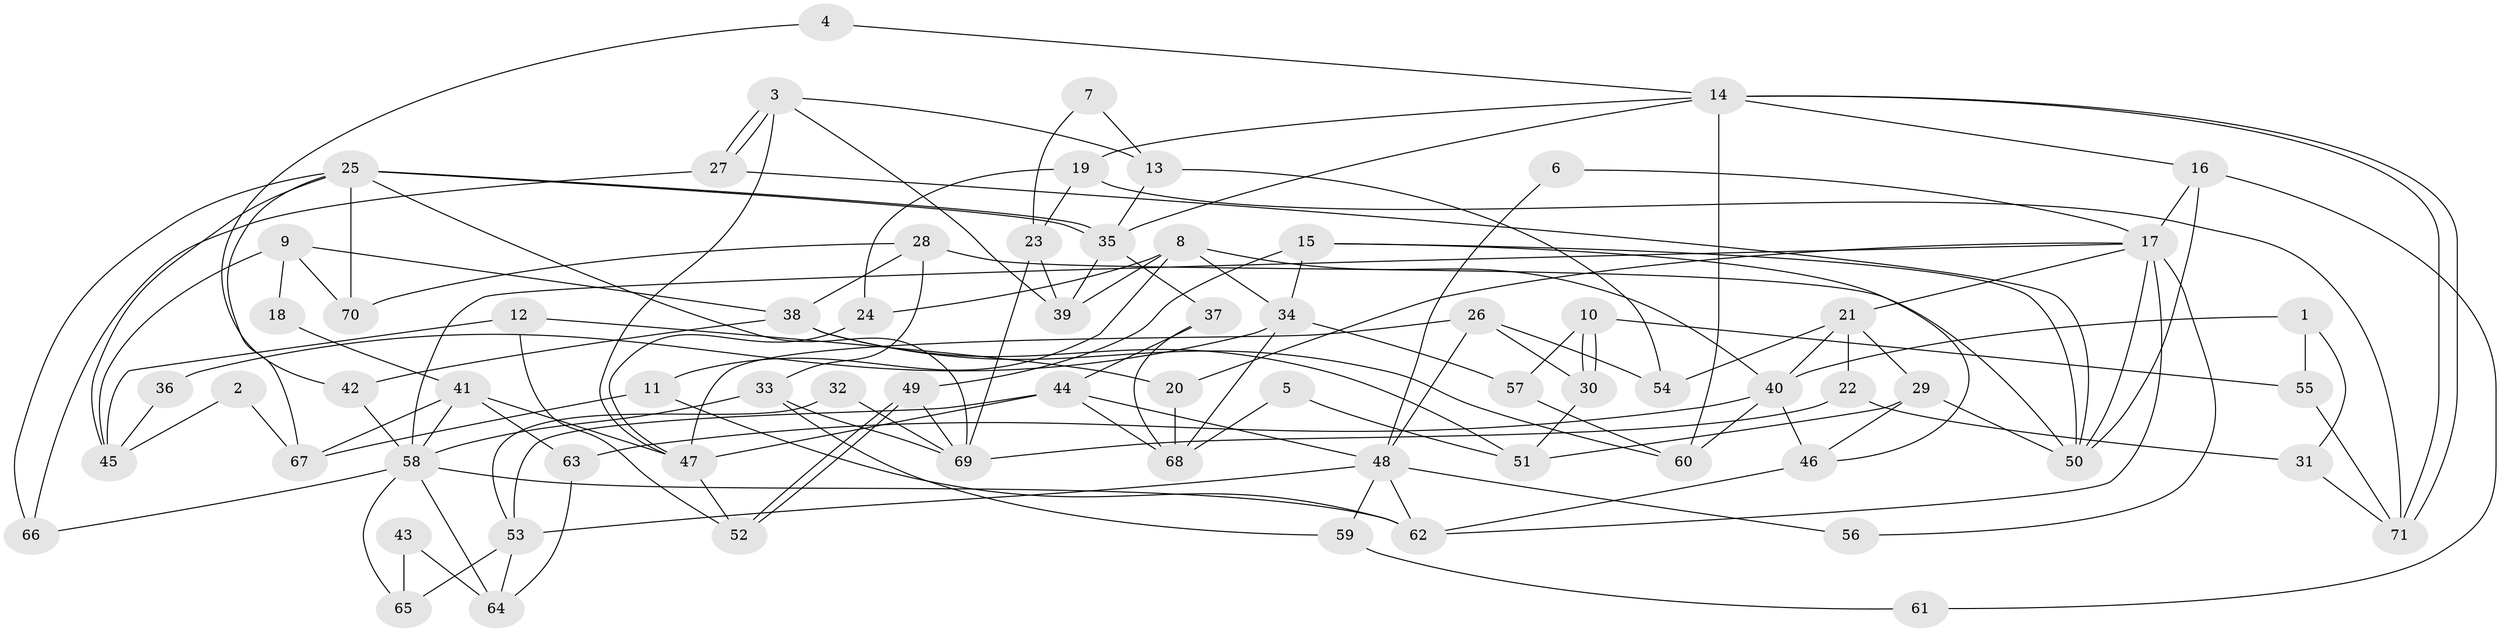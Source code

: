 // coarse degree distribution, {4: 0.22448979591836735, 5: 0.22448979591836735, 9: 0.061224489795918366, 6: 0.08163265306122448, 7: 0.08163265306122448, 2: 0.12244897959183673, 3: 0.16326530612244897, 8: 0.04081632653061224}
// Generated by graph-tools (version 1.1) at 2025/23/03/03/25 07:23:59]
// undirected, 71 vertices, 142 edges
graph export_dot {
graph [start="1"]
  node [color=gray90,style=filled];
  1;
  2;
  3;
  4;
  5;
  6;
  7;
  8;
  9;
  10;
  11;
  12;
  13;
  14;
  15;
  16;
  17;
  18;
  19;
  20;
  21;
  22;
  23;
  24;
  25;
  26;
  27;
  28;
  29;
  30;
  31;
  32;
  33;
  34;
  35;
  36;
  37;
  38;
  39;
  40;
  41;
  42;
  43;
  44;
  45;
  46;
  47;
  48;
  49;
  50;
  51;
  52;
  53;
  54;
  55;
  56;
  57;
  58;
  59;
  60;
  61;
  62;
  63;
  64;
  65;
  66;
  67;
  68;
  69;
  70;
  71;
  1 -- 40;
  1 -- 55;
  1 -- 31;
  2 -- 45;
  2 -- 67;
  3 -- 13;
  3 -- 27;
  3 -- 27;
  3 -- 39;
  3 -- 47;
  4 -- 42;
  4 -- 14;
  5 -- 68;
  5 -- 51;
  6 -- 48;
  6 -- 17;
  7 -- 13;
  7 -- 23;
  8 -- 24;
  8 -- 39;
  8 -- 11;
  8 -- 34;
  8 -- 40;
  9 -- 45;
  9 -- 70;
  9 -- 18;
  9 -- 38;
  10 -- 30;
  10 -- 30;
  10 -- 57;
  10 -- 55;
  11 -- 62;
  11 -- 67;
  12 -- 52;
  12 -- 20;
  12 -- 45;
  13 -- 35;
  13 -- 54;
  14 -- 71;
  14 -- 71;
  14 -- 35;
  14 -- 16;
  14 -- 19;
  14 -- 60;
  15 -- 46;
  15 -- 50;
  15 -- 34;
  15 -- 49;
  16 -- 17;
  16 -- 50;
  16 -- 61;
  17 -- 62;
  17 -- 58;
  17 -- 20;
  17 -- 21;
  17 -- 50;
  17 -- 56;
  18 -- 41;
  19 -- 71;
  19 -- 23;
  19 -- 24;
  20 -- 68;
  21 -- 40;
  21 -- 22;
  21 -- 29;
  21 -- 54;
  22 -- 69;
  22 -- 31;
  23 -- 39;
  23 -- 69;
  24 -- 47;
  25 -- 69;
  25 -- 35;
  25 -- 35;
  25 -- 45;
  25 -- 66;
  25 -- 67;
  25 -- 70;
  26 -- 30;
  26 -- 47;
  26 -- 48;
  26 -- 54;
  27 -- 50;
  27 -- 66;
  28 -- 33;
  28 -- 50;
  28 -- 38;
  28 -- 70;
  29 -- 50;
  29 -- 46;
  29 -- 51;
  30 -- 51;
  31 -- 71;
  32 -- 53;
  32 -- 69;
  33 -- 58;
  33 -- 69;
  33 -- 59;
  34 -- 36;
  34 -- 57;
  34 -- 68;
  35 -- 37;
  35 -- 39;
  36 -- 45;
  37 -- 68;
  37 -- 44;
  38 -- 42;
  38 -- 51;
  38 -- 60;
  40 -- 60;
  40 -- 46;
  40 -- 63;
  41 -- 67;
  41 -- 58;
  41 -- 47;
  41 -- 63;
  42 -- 58;
  43 -- 65;
  43 -- 64;
  44 -- 48;
  44 -- 47;
  44 -- 53;
  44 -- 68;
  46 -- 62;
  47 -- 52;
  48 -- 53;
  48 -- 56;
  48 -- 59;
  48 -- 62;
  49 -- 52;
  49 -- 52;
  49 -- 69;
  53 -- 64;
  53 -- 65;
  55 -- 71;
  57 -- 60;
  58 -- 66;
  58 -- 62;
  58 -- 64;
  58 -- 65;
  59 -- 61;
  63 -- 64;
}
